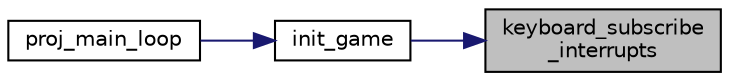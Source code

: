 digraph "keyboard_subscribe_interrupts"
{
 // LATEX_PDF_SIZE
  edge [fontname="Helvetica",fontsize="10",labelfontname="Helvetica",labelfontsize="10"];
  node [fontname="Helvetica",fontsize="10",shape=record];
  rankdir="RL";
  Node1 [label="keyboard_subscribe\l_interrupts",height=0.2,width=0.4,color="black", fillcolor="grey75", style="filled", fontcolor="black",tooltip=" "];
  Node1 -> Node2 [dir="back",color="midnightblue",fontsize="10",style="solid"];
  Node2 [label="init_game",height=0.2,width=0.4,color="black", fillcolor="white", style="filled",URL="$main_8c.html#a98396a1f6335b374d8b9bd3cd5376a6a",tooltip=" "];
  Node2 -> Node3 [dir="back",color="midnightblue",fontsize="10",style="solid"];
  Node3 [label="proj_main_loop",height=0.2,width=0.4,color="black", fillcolor="white", style="filled",URL="$main_8c.html#a2a16f651eccbd248e1ad3b3b924b143b",tooltip=" "];
}
